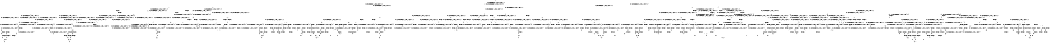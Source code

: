 digraph BCG {
size = "7, 10.5";
center = TRUE;
node [shape = circle];
0 [peripheries = 2];
0 -> 1 [label = "EX !0 !ATOMIC_EXCH_BRANCH (1, +1, TRUE, +0, 2, TRUE) !{0, 1, 2}"];
0 -> 2 [label = "EX !2 !ATOMIC_EXCH_BRANCH (1, +0, TRUE, +0, 1, TRUE) !{0, 1, 2}"];
0 -> 3 [label = "EX !1 !ATOMIC_EXCH_BRANCH (1, +1, TRUE, +1, 1, FALSE) !{0, 1, 2}"];
0 -> 4 [label = "EX !0 !ATOMIC_EXCH_BRANCH (1, +1, TRUE, +0, 2, TRUE) !{0, 1, 2}"];
1 -> 5 [label = "EX !2 !ATOMIC_EXCH_BRANCH (1, +0, TRUE, +0, 1, FALSE) !{0, 1, 2}"];
1 -> 6 [label = "EX !1 !ATOMIC_EXCH_BRANCH (1, +1, TRUE, +1, 1, TRUE) !{0, 1, 2}"];
1 -> 7 [label = "TERMINATE !0"];
2 -> 2 [label = "EX !2 !ATOMIC_EXCH_BRANCH (1, +0, TRUE, +0, 1, TRUE) !{0, 1, 2}"];
2 -> 8 [label = "EX !0 !ATOMIC_EXCH_BRANCH (1, +1, TRUE, +0, 2, TRUE) !{0, 1, 2}"];
2 -> 9 [label = "EX !1 !ATOMIC_EXCH_BRANCH (1, +1, TRUE, +1, 1, FALSE) !{0, 1, 2}"];
2 -> 10 [label = "EX !0 !ATOMIC_EXCH_BRANCH (1, +1, TRUE, +0, 2, TRUE) !{0, 1, 2}"];
3 -> 11 [label = "EX !0 !ATOMIC_EXCH_BRANCH (1, +1, TRUE, +0, 2, FALSE) !{0, 1, 2}"];
3 -> 12 [label = "EX !2 !ATOMIC_EXCH_BRANCH (1, +0, TRUE, +0, 1, FALSE) !{0, 1, 2}"];
3 -> 13 [label = "TERMINATE !1"];
3 -> 14 [label = "EX !0 !ATOMIC_EXCH_BRANCH (1, +1, TRUE, +0, 2, FALSE) !{0, 1, 2}"];
4 -> 15 [label = "EX !1 !ATOMIC_EXCH_BRANCH (1, +1, TRUE, +1, 1, TRUE) !{0, 1, 2}"];
4 -> 16 [label = "EX !2 !ATOMIC_EXCH_BRANCH (1, +0, TRUE, +0, 1, FALSE) !{0, 1, 2}"];
4 -> 17 [label = "EX !1 !ATOMIC_EXCH_BRANCH (1, +1, TRUE, +1, 1, TRUE) !{0, 1, 2}"];
4 -> 18 [label = "TERMINATE !0"];
5 -> 19 [label = "EX !1 !ATOMIC_EXCH_BRANCH (1, +1, TRUE, +1, 1, FALSE) !{0, 1, 2}"];
5 -> 20 [label = "TERMINATE !0"];
5 -> 21 [label = "TERMINATE !2"];
6 -> 6 [label = "EX !1 !ATOMIC_EXCH_BRANCH (1, +1, TRUE, +1, 1, TRUE) !{0, 1, 2}"];
6 -> 22 [label = "EX !2 !ATOMIC_EXCH_BRANCH (1, +0, TRUE, +0, 1, FALSE) !{0, 1, 2}"];
6 -> 23 [label = "TERMINATE !0"];
7 -> 24 [label = "EX !2 !ATOMIC_EXCH_BRANCH (1, +0, TRUE, +0, 1, FALSE) !{1, 2}"];
7 -> 25 [label = "EX !1 !ATOMIC_EXCH_BRANCH (1, +1, TRUE, +1, 1, TRUE) !{1, 2}"];
7 -> 26 [label = "EX !1 !ATOMIC_EXCH_BRANCH (1, +1, TRUE, +1, 1, TRUE) !{1, 2}"];
8 -> 5 [label = "EX !2 !ATOMIC_EXCH_BRANCH (1, +0, TRUE, +0, 1, FALSE) !{0, 1, 2}"];
8 -> 27 [label = "EX !1 !ATOMIC_EXCH_BRANCH (1, +1, TRUE, +1, 1, TRUE) !{0, 1, 2}"];
8 -> 28 [label = "TERMINATE !0"];
9 -> 12 [label = "EX !2 !ATOMIC_EXCH_BRANCH (1, +0, TRUE, +0, 1, FALSE) !{0, 1, 2}"];
9 -> 29 [label = "EX !0 !ATOMIC_EXCH_BRANCH (1, +1, TRUE, +0, 2, FALSE) !{0, 1, 2}"];
9 -> 30 [label = "TERMINATE !1"];
9 -> 31 [label = "EX !0 !ATOMIC_EXCH_BRANCH (1, +1, TRUE, +0, 2, FALSE) !{0, 1, 2}"];
10 -> 32 [label = "EX !1 !ATOMIC_EXCH_BRANCH (1, +1, TRUE, +1, 1, TRUE) !{0, 1, 2}"];
10 -> 16 [label = "EX !2 !ATOMIC_EXCH_BRANCH (1, +0, TRUE, +0, 1, FALSE) !{0, 1, 2}"];
10 -> 33 [label = "EX !1 !ATOMIC_EXCH_BRANCH (1, +1, TRUE, +1, 1, TRUE) !{0, 1, 2}"];
10 -> 34 [label = "TERMINATE !0"];
11 -> 35 [label = "EX !2 !ATOMIC_EXCH_BRANCH (1, +0, TRUE, +0, 1, FALSE) !{0, 1, 2}"];
11 -> 36 [label = "TERMINATE !0"];
11 -> 37 [label = "TERMINATE !1"];
12 -> 19 [label = "EX !0 !ATOMIC_EXCH_BRANCH (1, +1, TRUE, +0, 2, TRUE) !{0, 1, 2}"];
12 -> 38 [label = "TERMINATE !2"];
12 -> 39 [label = "TERMINATE !1"];
12 -> 40 [label = "EX !0 !ATOMIC_EXCH_BRANCH (1, +1, TRUE, +0, 2, TRUE) !{0, 1, 2}"];
13 -> 41 [label = "EX !0 !ATOMIC_EXCH_BRANCH (1, +1, TRUE, +0, 2, FALSE) !{0, 2}"];
13 -> 42 [label = "EX !2 !ATOMIC_EXCH_BRANCH (1, +0, TRUE, +0, 1, FALSE) !{0, 2}"];
13 -> 43 [label = "EX !0 !ATOMIC_EXCH_BRANCH (1, +1, TRUE, +0, 2, FALSE) !{0, 2}"];
14 -> 44 [label = "EX !2 !ATOMIC_EXCH_BRANCH (1, +0, TRUE, +0, 1, FALSE) !{0, 1, 2}"];
14 -> 45 [label = "TERMINATE !0"];
14 -> 46 [label = "TERMINATE !1"];
15 -> 47 [label = "EX !2 !ATOMIC_EXCH_BRANCH (1, +0, TRUE, +0, 1, FALSE) !{0, 1, 2}"];
15 -> 15 [label = "EX !1 !ATOMIC_EXCH_BRANCH (1, +1, TRUE, +1, 1, TRUE) !{0, 1, 2}"];
15 -> 48 [label = "EX !2 !ATOMIC_EXCH_BRANCH (1, +0, TRUE, +0, 1, FALSE) !{0, 1, 2}"];
15 -> 49 [label = "TERMINATE !0"];
16 -> 50 [label = "EX !1 !ATOMIC_EXCH_BRANCH (1, +1, TRUE, +1, 1, FALSE) !{0, 1, 2}"];
16 -> 40 [label = "EX !1 !ATOMIC_EXCH_BRANCH (1, +1, TRUE, +1, 1, FALSE) !{0, 1, 2}"];
16 -> 51 [label = "TERMINATE !0"];
16 -> 52 [label = "TERMINATE !2"];
17 -> 15 [label = "EX !1 !ATOMIC_EXCH_BRANCH (1, +1, TRUE, +1, 1, TRUE) !{0, 1, 2}"];
17 -> 17 [label = "EX !1 !ATOMIC_EXCH_BRANCH (1, +1, TRUE, +1, 1, TRUE) !{0, 1, 2}"];
17 -> 53 [label = "EX !2 !ATOMIC_EXCH_BRANCH (1, +0, TRUE, +0, 1, FALSE) !{0, 1, 2}"];
17 -> 54 [label = "TERMINATE !0"];
18 -> 55 [label = "EX !2 !ATOMIC_EXCH_BRANCH (1, +0, TRUE, +0, 1, FALSE) !{1, 2}"];
18 -> 56 [label = "EX !1 !ATOMIC_EXCH_BRANCH (1, +1, TRUE, +1, 1, TRUE) !{1, 2}"];
19 -> 57 [label = "TERMINATE !0"];
19 -> 58 [label = "TERMINATE !2"];
19 -> 59 [label = "TERMINATE !1"];
20 -> 60 [label = "EX !1 !ATOMIC_EXCH_BRANCH (1, +1, TRUE, +1, 1, FALSE) !{1, 2}"];
20 -> 61 [label = "TERMINATE !2"];
20 -> 62 [label = "EX !1 !ATOMIC_EXCH_BRANCH (1, +1, TRUE, +1, 1, FALSE) !{1, 2}"];
21 -> 63 [label = "EX !1 !ATOMIC_EXCH_BRANCH (1, +1, TRUE, +1, 1, FALSE) !{0, 1}"];
21 -> 64 [label = "TERMINATE !0"];
22 -> 19 [label = "EX !1 !ATOMIC_EXCH_BRANCH (1, +1, TRUE, +1, 1, FALSE) !{0, 1, 2}"];
22 -> 65 [label = "TERMINATE !0"];
22 -> 66 [label = "TERMINATE !2"];
23 -> 25 [label = "EX !1 !ATOMIC_EXCH_BRANCH (1, +1, TRUE, +1, 1, TRUE) !{1, 2}"];
23 -> 67 [label = "EX !2 !ATOMIC_EXCH_BRANCH (1, +0, TRUE, +0, 1, FALSE) !{1, 2}"];
23 -> 26 [label = "EX !1 !ATOMIC_EXCH_BRANCH (1, +1, TRUE, +1, 1, TRUE) !{1, 2}"];
24 -> 60 [label = "EX !1 !ATOMIC_EXCH_BRANCH (1, +1, TRUE, +1, 1, FALSE) !{1, 2}"];
24 -> 61 [label = "TERMINATE !2"];
24 -> 62 [label = "EX !1 !ATOMIC_EXCH_BRANCH (1, +1, TRUE, +1, 1, FALSE) !{1, 2}"];
25 -> 25 [label = "EX !1 !ATOMIC_EXCH_BRANCH (1, +1, TRUE, +1, 1, TRUE) !{1, 2}"];
25 -> 67 [label = "EX !2 !ATOMIC_EXCH_BRANCH (1, +0, TRUE, +0, 1, FALSE) !{1, 2}"];
25 -> 26 [label = "EX !1 !ATOMIC_EXCH_BRANCH (1, +1, TRUE, +1, 1, TRUE) !{1, 2}"];
26 -> 68 [label = "EX !2 !ATOMIC_EXCH_BRANCH (1, +0, TRUE, +0, 1, FALSE) !{1, 2}"];
26 -> 26 [label = "EX !1 !ATOMIC_EXCH_BRANCH (1, +1, TRUE, +1, 1, TRUE) !{1, 2}"];
26 -> 69 [label = "EX !2 !ATOMIC_EXCH_BRANCH (1, +0, TRUE, +0, 1, FALSE) !{1, 2}"];
27 -> 27 [label = "EX !1 !ATOMIC_EXCH_BRANCH (1, +1, TRUE, +1, 1, TRUE) !{0, 1, 2}"];
27 -> 22 [label = "EX !2 !ATOMIC_EXCH_BRANCH (1, +0, TRUE, +0, 1, FALSE) !{0, 1, 2}"];
27 -> 70 [label = "TERMINATE !0"];
28 -> 24 [label = "EX !2 !ATOMIC_EXCH_BRANCH (1, +0, TRUE, +0, 1, FALSE) !{1, 2}"];
28 -> 71 [label = "EX !1 !ATOMIC_EXCH_BRANCH (1, +1, TRUE, +1, 1, TRUE) !{1, 2}"];
28 -> 72 [label = "EX !1 !ATOMIC_EXCH_BRANCH (1, +1, TRUE, +1, 1, TRUE) !{1, 2}"];
29 -> 35 [label = "EX !2 !ATOMIC_EXCH_BRANCH (1, +0, TRUE, +0, 1, FALSE) !{0, 1, 2}"];
29 -> 73 [label = "TERMINATE !0"];
29 -> 74 [label = "TERMINATE !1"];
30 -> 42 [label = "EX !2 !ATOMIC_EXCH_BRANCH (1, +0, TRUE, +0, 1, FALSE) !{0, 2}"];
30 -> 75 [label = "EX !0 !ATOMIC_EXCH_BRANCH (1, +1, TRUE, +0, 2, FALSE) !{0, 2}"];
30 -> 76 [label = "EX !0 !ATOMIC_EXCH_BRANCH (1, +1, TRUE, +0, 2, FALSE) !{0, 2}"];
31 -> 44 [label = "EX !2 !ATOMIC_EXCH_BRANCH (1, +0, TRUE, +0, 1, FALSE) !{0, 1, 2}"];
31 -> 77 [label = "TERMINATE !0"];
31 -> 78 [label = "TERMINATE !1"];
32 -> 47 [label = "EX !2 !ATOMIC_EXCH_BRANCH (1, +0, TRUE, +0, 1, FALSE) !{0, 1, 2}"];
32 -> 32 [label = "EX !1 !ATOMIC_EXCH_BRANCH (1, +1, TRUE, +1, 1, TRUE) !{0, 1, 2}"];
32 -> 48 [label = "EX !2 !ATOMIC_EXCH_BRANCH (1, +0, TRUE, +0, 1, FALSE) !{0, 1, 2}"];
32 -> 79 [label = "TERMINATE !0"];
33 -> 32 [label = "EX !1 !ATOMIC_EXCH_BRANCH (1, +1, TRUE, +1, 1, TRUE) !{0, 1, 2}"];
33 -> 33 [label = "EX !1 !ATOMIC_EXCH_BRANCH (1, +1, TRUE, +1, 1, TRUE) !{0, 1, 2}"];
33 -> 53 [label = "EX !2 !ATOMIC_EXCH_BRANCH (1, +0, TRUE, +0, 1, FALSE) !{0, 1, 2}"];
33 -> 80 [label = "TERMINATE !0"];
34 -> 55 [label = "EX !2 !ATOMIC_EXCH_BRANCH (1, +0, TRUE, +0, 1, FALSE) !{1, 2}"];
34 -> 81 [label = "EX !1 !ATOMIC_EXCH_BRANCH (1, +1, TRUE, +1, 1, TRUE) !{1, 2}"];
35 -> 82 [label = "TERMINATE !0"];
35 -> 83 [label = "TERMINATE !2"];
35 -> 84 [label = "TERMINATE !1"];
36 -> 85 [label = "EX !2 !ATOMIC_EXCH_BRANCH (1, +0, TRUE, +0, 1, FALSE) !{1, 2}"];
36 -> 86 [label = "TERMINATE !1"];
37 -> 87 [label = "EX !2 !ATOMIC_EXCH_BRANCH (1, +0, TRUE, +0, 1, FALSE) !{0, 2}"];
37 -> 88 [label = "TERMINATE !0"];
38 -> 63 [label = "EX !0 !ATOMIC_EXCH_BRANCH (1, +1, TRUE, +0, 2, TRUE) !{0, 1}"];
38 -> 89 [label = "TERMINATE !1"];
38 -> 90 [label = "EX !0 !ATOMIC_EXCH_BRANCH (1, +1, TRUE, +0, 2, TRUE) !{0, 1}"];
39 -> 91 [label = "EX !0 !ATOMIC_EXCH_BRANCH (1, +1, TRUE, +0, 2, TRUE) !{0, 2}"];
39 -> 92 [label = "TERMINATE !2"];
39 -> 93 [label = "EX !0 !ATOMIC_EXCH_BRANCH (1, +1, TRUE, +0, 2, TRUE) !{0, 2}"];
40 -> 94 [label = "TERMINATE !0"];
40 -> 95 [label = "TERMINATE !2"];
40 -> 96 [label = "TERMINATE !1"];
41 -> 87 [label = "EX !2 !ATOMIC_EXCH_BRANCH (1, +0, TRUE, +0, 1, FALSE) !{0, 2}"];
41 -> 88 [label = "TERMINATE !0"];
42 -> 91 [label = "EX !0 !ATOMIC_EXCH_BRANCH (1, +1, TRUE, +0, 2, TRUE) !{0, 2}"];
42 -> 92 [label = "TERMINATE !2"];
42 -> 93 [label = "EX !0 !ATOMIC_EXCH_BRANCH (1, +1, TRUE, +0, 2, TRUE) !{0, 2}"];
43 -> 97 [label = "EX !2 !ATOMIC_EXCH_BRANCH (1, +0, TRUE, +0, 1, FALSE) !{0, 2}"];
43 -> 98 [label = "EX !2 !ATOMIC_EXCH_BRANCH (1, +0, TRUE, +0, 1, FALSE) !{0, 2}"];
43 -> 99 [label = "TERMINATE !0"];
44 -> 100 [label = "TERMINATE !0"];
44 -> 101 [label = "TERMINATE !2"];
44 -> 102 [label = "TERMINATE !1"];
45 -> 103 [label = "EX !2 !ATOMIC_EXCH_BRANCH (1, +0, TRUE, +0, 1, FALSE) !{1, 2}"];
45 -> 104 [label = "TERMINATE !1"];
46 -> 105 [label = "EX !2 !ATOMIC_EXCH_BRANCH (1, +0, TRUE, +0, 1, FALSE) !{0, 2}"];
46 -> 106 [label = "TERMINATE !0"];
47 -> 107 [label = "EX !1 !ATOMIC_EXCH_BRANCH (1, +1, TRUE, +1, 1, FALSE) !{0, 1, 2}"];
47 -> 108 [label = "TERMINATE !0"];
47 -> 109 [label = "TERMINATE !2"];
48 -> 50 [label = "EX !1 !ATOMIC_EXCH_BRANCH (1, +1, TRUE, +1, 1, FALSE) !{0, 1, 2}"];
48 -> 110 [label = "TERMINATE !0"];
48 -> 111 [label = "TERMINATE !2"];
49 -> 112 [label = "EX !1 !ATOMIC_EXCH_BRANCH (1, +1, TRUE, +1, 1, TRUE) !{1, 2}"];
49 -> 113 [label = "EX !2 !ATOMIC_EXCH_BRANCH (1, +0, TRUE, +0, 1, FALSE) !{1, 2}"];
50 -> 114 [label = "TERMINATE !0"];
50 -> 115 [label = "TERMINATE !2"];
50 -> 116 [label = "TERMINATE !1"];
51 -> 117 [label = "EX !1 !ATOMIC_EXCH_BRANCH (1, +1, TRUE, +1, 1, FALSE) !{1, 2}"];
51 -> 118 [label = "TERMINATE !2"];
52 -> 119 [label = "EX !1 !ATOMIC_EXCH_BRANCH (1, +1, TRUE, +1, 1, FALSE) !{0, 1}"];
52 -> 120 [label = "TERMINATE !0"];
53 -> 50 [label = "EX !1 !ATOMIC_EXCH_BRANCH (1, +1, TRUE, +1, 1, FALSE) !{0, 1, 2}"];
53 -> 40 [label = "EX !1 !ATOMIC_EXCH_BRANCH (1, +1, TRUE, +1, 1, FALSE) !{0, 1, 2}"];
53 -> 121 [label = "TERMINATE !0"];
53 -> 122 [label = "TERMINATE !2"];
54 -> 56 [label = "EX !1 !ATOMIC_EXCH_BRANCH (1, +1, TRUE, +1, 1, TRUE) !{1, 2}"];
54 -> 123 [label = "EX !2 !ATOMIC_EXCH_BRANCH (1, +0, TRUE, +0, 1, FALSE) !{1, 2}"];
55 -> 117 [label = "EX !1 !ATOMIC_EXCH_BRANCH (1, +1, TRUE, +1, 1, FALSE) !{1, 2}"];
55 -> 118 [label = "TERMINATE !2"];
56 -> 56 [label = "EX !1 !ATOMIC_EXCH_BRANCH (1, +1, TRUE, +1, 1, TRUE) !{1, 2}"];
56 -> 123 [label = "EX !2 !ATOMIC_EXCH_BRANCH (1, +0, TRUE, +0, 1, FALSE) !{1, 2}"];
57 -> 124 [label = "TERMINATE !2"];
57 -> 125 [label = "TERMINATE !1"];
58 -> 126 [label = "TERMINATE !0"];
58 -> 127 [label = "TERMINATE !1"];
59 -> 128 [label = "TERMINATE !0"];
59 -> 129 [label = "TERMINATE !2"];
60 -> 124 [label = "TERMINATE !2"];
60 -> 125 [label = "TERMINATE !1"];
61 -> 130 [label = "EX !1 !ATOMIC_EXCH_BRANCH (1, +1, TRUE, +1, 1, FALSE) !{1}"];
61 -> 131 [label = "EX !1 !ATOMIC_EXCH_BRANCH (1, +1, TRUE, +1, 1, FALSE) !{1}"];
62 -> 132 [label = "TERMINATE !2"];
62 -> 133 [label = "TERMINATE !1"];
63 -> 126 [label = "TERMINATE !0"];
63 -> 127 [label = "TERMINATE !1"];
64 -> 130 [label = "EX !1 !ATOMIC_EXCH_BRANCH (1, +1, TRUE, +1, 1, FALSE) !{1}"];
64 -> 131 [label = "EX !1 !ATOMIC_EXCH_BRANCH (1, +1, TRUE, +1, 1, FALSE) !{1}"];
65 -> 60 [label = "EX !1 !ATOMIC_EXCH_BRANCH (1, +1, TRUE, +1, 1, FALSE) !{1, 2}"];
65 -> 134 [label = "TERMINATE !2"];
65 -> 62 [label = "EX !1 !ATOMIC_EXCH_BRANCH (1, +1, TRUE, +1, 1, FALSE) !{1, 2}"];
66 -> 63 [label = "EX !1 !ATOMIC_EXCH_BRANCH (1, +1, TRUE, +1, 1, FALSE) !{0, 1}"];
66 -> 135 [label = "TERMINATE !0"];
67 -> 60 [label = "EX !1 !ATOMIC_EXCH_BRANCH (1, +1, TRUE, +1, 1, FALSE) !{1, 2}"];
67 -> 134 [label = "TERMINATE !2"];
67 -> 62 [label = "EX !1 !ATOMIC_EXCH_BRANCH (1, +1, TRUE, +1, 1, FALSE) !{1, 2}"];
68 -> 136 [label = "EX !1 !ATOMIC_EXCH_BRANCH (1, +1, TRUE, +1, 1, FALSE) !{1, 2}"];
68 -> 137 [label = "TERMINATE !2"];
68 -> 62 [label = "EX !1 !ATOMIC_EXCH_BRANCH (1, +1, TRUE, +1, 1, FALSE) !{1, 2}"];
69 -> 62 [label = "EX !1 !ATOMIC_EXCH_BRANCH (1, +1, TRUE, +1, 1, FALSE) !{1, 2}"];
69 -> 138 [label = "TERMINATE !2"];
70 -> 71 [label = "EX !1 !ATOMIC_EXCH_BRANCH (1, +1, TRUE, +1, 1, TRUE) !{1, 2}"];
70 -> 67 [label = "EX !2 !ATOMIC_EXCH_BRANCH (1, +0, TRUE, +0, 1, FALSE) !{1, 2}"];
70 -> 72 [label = "EX !1 !ATOMIC_EXCH_BRANCH (1, +1, TRUE, +1, 1, TRUE) !{1, 2}"];
71 -> 71 [label = "EX !1 !ATOMIC_EXCH_BRANCH (1, +1, TRUE, +1, 1, TRUE) !{1, 2}"];
71 -> 67 [label = "EX !2 !ATOMIC_EXCH_BRANCH (1, +0, TRUE, +0, 1, FALSE) !{1, 2}"];
71 -> 72 [label = "EX !1 !ATOMIC_EXCH_BRANCH (1, +1, TRUE, +1, 1, TRUE) !{1, 2}"];
72 -> 68 [label = "EX !2 !ATOMIC_EXCH_BRANCH (1, +0, TRUE, +0, 1, FALSE) !{1, 2}"];
72 -> 72 [label = "EX !1 !ATOMIC_EXCH_BRANCH (1, +1, TRUE, +1, 1, TRUE) !{1, 2}"];
72 -> 69 [label = "EX !2 !ATOMIC_EXCH_BRANCH (1, +0, TRUE, +0, 1, FALSE) !{1, 2}"];
73 -> 85 [label = "EX !2 !ATOMIC_EXCH_BRANCH (1, +0, TRUE, +0, 1, FALSE) !{1, 2}"];
73 -> 139 [label = "TERMINATE !1"];
74 -> 87 [label = "EX !2 !ATOMIC_EXCH_BRANCH (1, +0, TRUE, +0, 1, FALSE) !{0, 2}"];
74 -> 140 [label = "TERMINATE !0"];
75 -> 87 [label = "EX !2 !ATOMIC_EXCH_BRANCH (1, +0, TRUE, +0, 1, FALSE) !{0, 2}"];
75 -> 140 [label = "TERMINATE !0"];
76 -> 97 [label = "EX !2 !ATOMIC_EXCH_BRANCH (1, +0, TRUE, +0, 1, FALSE) !{0, 2}"];
76 -> 98 [label = "EX !2 !ATOMIC_EXCH_BRANCH (1, +0, TRUE, +0, 1, FALSE) !{0, 2}"];
76 -> 141 [label = "TERMINATE !0"];
77 -> 103 [label = "EX !2 !ATOMIC_EXCH_BRANCH (1, +0, TRUE, +0, 1, FALSE) !{1, 2}"];
77 -> 142 [label = "TERMINATE !1"];
78 -> 105 [label = "EX !2 !ATOMIC_EXCH_BRANCH (1, +0, TRUE, +0, 1, FALSE) !{0, 2}"];
78 -> 143 [label = "TERMINATE !0"];
79 -> 144 [label = "EX !1 !ATOMIC_EXCH_BRANCH (1, +1, TRUE, +1, 1, TRUE) !{1, 2}"];
79 -> 113 [label = "EX !2 !ATOMIC_EXCH_BRANCH (1, +0, TRUE, +0, 1, FALSE) !{1, 2}"];
80 -> 81 [label = "EX !1 !ATOMIC_EXCH_BRANCH (1, +1, TRUE, +1, 1, TRUE) !{1, 2}"];
80 -> 123 [label = "EX !2 !ATOMIC_EXCH_BRANCH (1, +0, TRUE, +0, 1, FALSE) !{1, 2}"];
81 -> 81 [label = "EX !1 !ATOMIC_EXCH_BRANCH (1, +1, TRUE, +1, 1, TRUE) !{1, 2}"];
81 -> 123 [label = "EX !2 !ATOMIC_EXCH_BRANCH (1, +0, TRUE, +0, 1, FALSE) !{1, 2}"];
82 -> 145 [label = "TERMINATE !2"];
82 -> 146 [label = "TERMINATE !1"];
83 -> 147 [label = "TERMINATE !0"];
83 -> 148 [label = "TERMINATE !1"];
84 -> 149 [label = "TERMINATE !0"];
84 -> 150 [label = "TERMINATE !2"];
85 -> 145 [label = "TERMINATE !2"];
85 -> 146 [label = "TERMINATE !1"];
86 -> 151 [label = "EX !2 !ATOMIC_EXCH_BRANCH (1, +0, TRUE, +0, 1, FALSE) !{2}"];
86 -> 152 [label = "EX !2 !ATOMIC_EXCH_BRANCH (1, +0, TRUE, +0, 1, FALSE) !{2}"];
87 -> 149 [label = "TERMINATE !0"];
87 -> 150 [label = "TERMINATE !2"];
88 -> 151 [label = "EX !2 !ATOMIC_EXCH_BRANCH (1, +0, TRUE, +0, 1, FALSE) !{2}"];
88 -> 152 [label = "EX !2 !ATOMIC_EXCH_BRANCH (1, +0, TRUE, +0, 1, FALSE) !{2}"];
89 -> 153 [label = "EX !0 !ATOMIC_EXCH_BRANCH (1, +1, TRUE, +0, 2, TRUE) !{0}"];
89 -> 154 [label = "EX !0 !ATOMIC_EXCH_BRANCH (1, +1, TRUE, +0, 2, TRUE) !{0}"];
90 -> 155 [label = "TERMINATE !0"];
90 -> 156 [label = "TERMINATE !1"];
91 -> 128 [label = "TERMINATE !0"];
91 -> 129 [label = "TERMINATE !2"];
92 -> 153 [label = "EX !0 !ATOMIC_EXCH_BRANCH (1, +1, TRUE, +0, 2, TRUE) !{0}"];
92 -> 154 [label = "EX !0 !ATOMIC_EXCH_BRANCH (1, +1, TRUE, +0, 2, TRUE) !{0}"];
93 -> 157 [label = "TERMINATE !0"];
93 -> 158 [label = "TERMINATE !2"];
94 -> 159 [label = "TERMINATE !2"];
94 -> 160 [label = "TERMINATE !1"];
95 -> 161 [label = "TERMINATE !0"];
95 -> 162 [label = "TERMINATE !1"];
96 -> 163 [label = "TERMINATE !0"];
96 -> 164 [label = "TERMINATE !2"];
97 -> 165 [label = "TERMINATE !0"];
97 -> 166 [label = "TERMINATE !2"];
98 -> 167 [label = "TERMINATE !0"];
98 -> 168 [label = "TERMINATE !2"];
99 -> 169 [label = "EX !2 !ATOMIC_EXCH_BRANCH (1, +0, TRUE, +0, 1, FALSE) !{2}"];
100 -> 170 [label = "TERMINATE !2"];
100 -> 171 [label = "TERMINATE !1"];
101 -> 172 [label = "TERMINATE !0"];
101 -> 173 [label = "TERMINATE !1"];
102 -> 174 [label = "TERMINATE !0"];
102 -> 175 [label = "TERMINATE !2"];
103 -> 170 [label = "TERMINATE !2"];
103 -> 171 [label = "TERMINATE !1"];
104 -> 176 [label = "EX !2 !ATOMIC_EXCH_BRANCH (1, +0, TRUE, +0, 1, FALSE) !{2}"];
105 -> 174 [label = "TERMINATE !0"];
105 -> 175 [label = "TERMINATE !2"];
106 -> 176 [label = "EX !2 !ATOMIC_EXCH_BRANCH (1, +0, TRUE, +0, 1, FALSE) !{2}"];
107 -> 177 [label = "TERMINATE !0"];
107 -> 178 [label = "TERMINATE !2"];
107 -> 179 [label = "TERMINATE !1"];
108 -> 180 [label = "EX !1 !ATOMIC_EXCH_BRANCH (1, +1, TRUE, +1, 1, FALSE) !{1, 2}"];
108 -> 181 [label = "TERMINATE !2"];
109 -> 182 [label = "EX !1 !ATOMIC_EXCH_BRANCH (1, +1, TRUE, +1, 1, FALSE) !{0, 1}"];
109 -> 183 [label = "TERMINATE !0"];
110 -> 184 [label = "EX !1 !ATOMIC_EXCH_BRANCH (1, +1, TRUE, +1, 1, FALSE) !{1, 2}"];
110 -> 185 [label = "TERMINATE !2"];
111 -> 186 [label = "EX !1 !ATOMIC_EXCH_BRANCH (1, +1, TRUE, +1, 1, FALSE) !{0, 1}"];
111 -> 187 [label = "TERMINATE !0"];
112 -> 112 [label = "EX !1 !ATOMIC_EXCH_BRANCH (1, +1, TRUE, +1, 1, TRUE) !{1, 2}"];
112 -> 113 [label = "EX !2 !ATOMIC_EXCH_BRANCH (1, +0, TRUE, +0, 1, FALSE) !{1, 2}"];
113 -> 184 [label = "EX !1 !ATOMIC_EXCH_BRANCH (1, +1, TRUE, +1, 1, FALSE) !{1, 2}"];
113 -> 185 [label = "TERMINATE !2"];
114 -> 188 [label = "TERMINATE !2"];
114 -> 189 [label = "TERMINATE !1"];
115 -> 190 [label = "TERMINATE !0"];
115 -> 191 [label = "TERMINATE !1"];
116 -> 192 [label = "TERMINATE !0"];
116 -> 193 [label = "TERMINATE !2"];
117 -> 159 [label = "TERMINATE !2"];
117 -> 160 [label = "TERMINATE !1"];
118 -> 194 [label = "EX !1 !ATOMIC_EXCH_BRANCH (1, +1, TRUE, +1, 1, FALSE) !{1}"];
119 -> 161 [label = "TERMINATE !0"];
119 -> 162 [label = "TERMINATE !1"];
120 -> 194 [label = "EX !1 !ATOMIC_EXCH_BRANCH (1, +1, TRUE, +1, 1, FALSE) !{1}"];
121 -> 117 [label = "EX !1 !ATOMIC_EXCH_BRANCH (1, +1, TRUE, +1, 1, FALSE) !{1, 2}"];
121 -> 195 [label = "TERMINATE !2"];
122 -> 119 [label = "EX !1 !ATOMIC_EXCH_BRANCH (1, +1, TRUE, +1, 1, FALSE) !{0, 1}"];
122 -> 196 [label = "TERMINATE !0"];
123 -> 117 [label = "EX !1 !ATOMIC_EXCH_BRANCH (1, +1, TRUE, +1, 1, FALSE) !{1, 2}"];
123 -> 195 [label = "TERMINATE !2"];
124 -> 197 [label = "TERMINATE !1"];
125 -> 198 [label = "TERMINATE !2"];
126 -> 197 [label = "TERMINATE !1"];
127 -> 199 [label = "TERMINATE !0"];
128 -> 198 [label = "TERMINATE !2"];
129 -> 199 [label = "TERMINATE !0"];
130 -> 197 [label = "TERMINATE !1"];
131 -> 200 [label = "TERMINATE !1"];
132 -> 201 [label = "TERMINATE !1"];
133 -> 202 [label = "TERMINATE !2"];
134 -> 130 [label = "EX !1 !ATOMIC_EXCH_BRANCH (1, +1, TRUE, +1, 1, FALSE) !{1}"];
134 -> 131 [label = "EX !1 !ATOMIC_EXCH_BRANCH (1, +1, TRUE, +1, 1, FALSE) !{1}"];
135 -> 130 [label = "EX !1 !ATOMIC_EXCH_BRANCH (1, +1, TRUE, +1, 1, FALSE) !{1}"];
135 -> 131 [label = "EX !1 !ATOMIC_EXCH_BRANCH (1, +1, TRUE, +1, 1, FALSE) !{1}"];
136 -> 203 [label = "TERMINATE !2"];
136 -> 204 [label = "TERMINATE !1"];
137 -> 205 [label = "EX !1 !ATOMIC_EXCH_BRANCH (1, +1, TRUE, +1, 1, FALSE) !{1}"];
138 -> 206 [label = "EX !1 !ATOMIC_EXCH_BRANCH (1, +1, TRUE, +1, 1, FALSE) !{1}"];
139 -> 151 [label = "EX !2 !ATOMIC_EXCH_BRANCH (1, +0, TRUE, +0, 1, FALSE) !{2}"];
139 -> 152 [label = "EX !2 !ATOMIC_EXCH_BRANCH (1, +0, TRUE, +0, 1, FALSE) !{2}"];
140 -> 151 [label = "EX !2 !ATOMIC_EXCH_BRANCH (1, +0, TRUE, +0, 1, FALSE) !{2}"];
140 -> 152 [label = "EX !2 !ATOMIC_EXCH_BRANCH (1, +0, TRUE, +0, 1, FALSE) !{2}"];
141 -> 169 [label = "EX !2 !ATOMIC_EXCH_BRANCH (1, +0, TRUE, +0, 1, FALSE) !{2}"];
142 -> 176 [label = "EX !2 !ATOMIC_EXCH_BRANCH (1, +0, TRUE, +0, 1, FALSE) !{2}"];
143 -> 176 [label = "EX !2 !ATOMIC_EXCH_BRANCH (1, +0, TRUE, +0, 1, FALSE) !{2}"];
144 -> 144 [label = "EX !1 !ATOMIC_EXCH_BRANCH (1, +1, TRUE, +1, 1, TRUE) !{1, 2}"];
144 -> 113 [label = "EX !2 !ATOMIC_EXCH_BRANCH (1, +0, TRUE, +0, 1, FALSE) !{1, 2}"];
145 -> 207 [label = "TERMINATE !1"];
146 -> 208 [label = "TERMINATE !2"];
147 -> 207 [label = "TERMINATE !1"];
148 -> 209 [label = "TERMINATE !0"];
149 -> 208 [label = "TERMINATE !2"];
150 -> 209 [label = "TERMINATE !0"];
151 -> 208 [label = "TERMINATE !2"];
152 -> 210 [label = "TERMINATE !2"];
153 -> 199 [label = "TERMINATE !0"];
154 -> 211 [label = "TERMINATE !0"];
155 -> 212 [label = "TERMINATE !1"];
156 -> 213 [label = "TERMINATE !0"];
157 -> 214 [label = "TERMINATE !2"];
158 -> 215 [label = "TERMINATE !0"];
159 -> 216 [label = "TERMINATE !1"];
160 -> 217 [label = "TERMINATE !2"];
161 -> 216 [label = "TERMINATE !1"];
162 -> 218 [label = "TERMINATE !0"];
163 -> 217 [label = "TERMINATE !2"];
164 -> 218 [label = "TERMINATE !0"];
165 -> 219 [label = "TERMINATE !2"];
166 -> 220 [label = "TERMINATE !0"];
167 -> 221 [label = "TERMINATE !2"];
168 -> 222 [label = "TERMINATE !0"];
169 -> 221 [label = "TERMINATE !2"];
170 -> 223 [label = "TERMINATE !1"];
171 -> 224 [label = "TERMINATE !2"];
172 -> 223 [label = "TERMINATE !1"];
173 -> 225 [label = "TERMINATE !0"];
174 -> 224 [label = "TERMINATE !2"];
175 -> 225 [label = "TERMINATE !0"];
176 -> 224 [label = "TERMINATE !2"];
177 -> 226 [label = "TERMINATE !2"];
177 -> 227 [label = "TERMINATE !1"];
178 -> 228 [label = "TERMINATE !0"];
178 -> 229 [label = "TERMINATE !1"];
179 -> 230 [label = "TERMINATE !0"];
179 -> 231 [label = "TERMINATE !2"];
180 -> 226 [label = "TERMINATE !2"];
180 -> 227 [label = "TERMINATE !1"];
181 -> 232 [label = "EX !1 !ATOMIC_EXCH_BRANCH (1, +1, TRUE, +1, 1, FALSE) !{1}"];
182 -> 228 [label = "TERMINATE !0"];
182 -> 229 [label = "TERMINATE !1"];
183 -> 232 [label = "EX !1 !ATOMIC_EXCH_BRANCH (1, +1, TRUE, +1, 1, FALSE) !{1}"];
184 -> 188 [label = "TERMINATE !2"];
184 -> 189 [label = "TERMINATE !1"];
185 -> 233 [label = "EX !1 !ATOMIC_EXCH_BRANCH (1, +1, TRUE, +1, 1, FALSE) !{1}"];
186 -> 190 [label = "TERMINATE !0"];
186 -> 191 [label = "TERMINATE !1"];
187 -> 233 [label = "EX !1 !ATOMIC_EXCH_BRANCH (1, +1, TRUE, +1, 1, FALSE) !{1}"];
188 -> 234 [label = "TERMINATE !1"];
189 -> 235 [label = "TERMINATE !2"];
190 -> 234 [label = "TERMINATE !1"];
191 -> 236 [label = "TERMINATE !0"];
192 -> 235 [label = "TERMINATE !2"];
193 -> 236 [label = "TERMINATE !0"];
194 -> 216 [label = "TERMINATE !1"];
195 -> 194 [label = "EX !1 !ATOMIC_EXCH_BRANCH (1, +1, TRUE, +1, 1, FALSE) !{1}"];
196 -> 194 [label = "EX !1 !ATOMIC_EXCH_BRANCH (1, +1, TRUE, +1, 1, FALSE) !{1}"];
197 -> 237 [label = "exit"];
198 -> 237 [label = "exit"];
199 -> 237 [label = "exit"];
200 -> 238 [label = "exit"];
201 -> 239 [label = "exit"];
202 -> 239 [label = "exit"];
203 -> 240 [label = "TERMINATE !1"];
204 -> 241 [label = "TERMINATE !2"];
205 -> 240 [label = "TERMINATE !1"];
206 -> 201 [label = "TERMINATE !1"];
207 -> 237 [label = "exit"];
208 -> 237 [label = "exit"];
209 -> 237 [label = "exit"];
210 -> 242 [label = "exit"];
211 -> 243 [label = "exit"];
212 -> 244 [label = "exit"];
213 -> 244 [label = "exit"];
214 -> 245 [label = "exit"];
215 -> 245 [label = "exit"];
216 -> 246 [label = "exit"];
217 -> 246 [label = "exit"];
218 -> 246 [label = "exit"];
219 -> 247 [label = "exit"];
220 -> 247 [label = "exit"];
221 -> 245 [label = "exit"];
222 -> 245 [label = "exit"];
223 -> 246 [label = "exit"];
224 -> 246 [label = "exit"];
225 -> 246 [label = "exit"];
226 -> 248 [label = "TERMINATE !1"];
227 -> 249 [label = "TERMINATE !2"];
228 -> 248 [label = "TERMINATE !1"];
229 -> 250 [label = "TERMINATE !0"];
230 -> 249 [label = "TERMINATE !2"];
231 -> 250 [label = "TERMINATE !0"];
232 -> 248 [label = "TERMINATE !1"];
233 -> 234 [label = "TERMINATE !1"];
234 -> 251 [label = "exit"];
235 -> 251 [label = "exit"];
236 -> 251 [label = "exit"];
240 -> 252 [label = "exit"];
241 -> 252 [label = "exit"];
248 -> 253 [label = "exit"];
249 -> 253 [label = "exit"];
250 -> 253 [label = "exit"];
}

